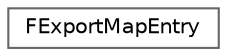 digraph "Graphical Class Hierarchy"
{
 // INTERACTIVE_SVG=YES
 // LATEX_PDF_SIZE
  bgcolor="transparent";
  edge [fontname=Helvetica,fontsize=10,labelfontname=Helvetica,labelfontsize=10];
  node [fontname=Helvetica,fontsize=10,shape=box,height=0.2,width=0.4];
  rankdir="LR";
  Node0 [id="Node000000",label="FExportMapEntry",height=0.2,width=0.4,color="grey40", fillcolor="white", style="filled",URL="$d0/dca/structFExportMapEntry.html",tooltip="Export map entry."];
}
